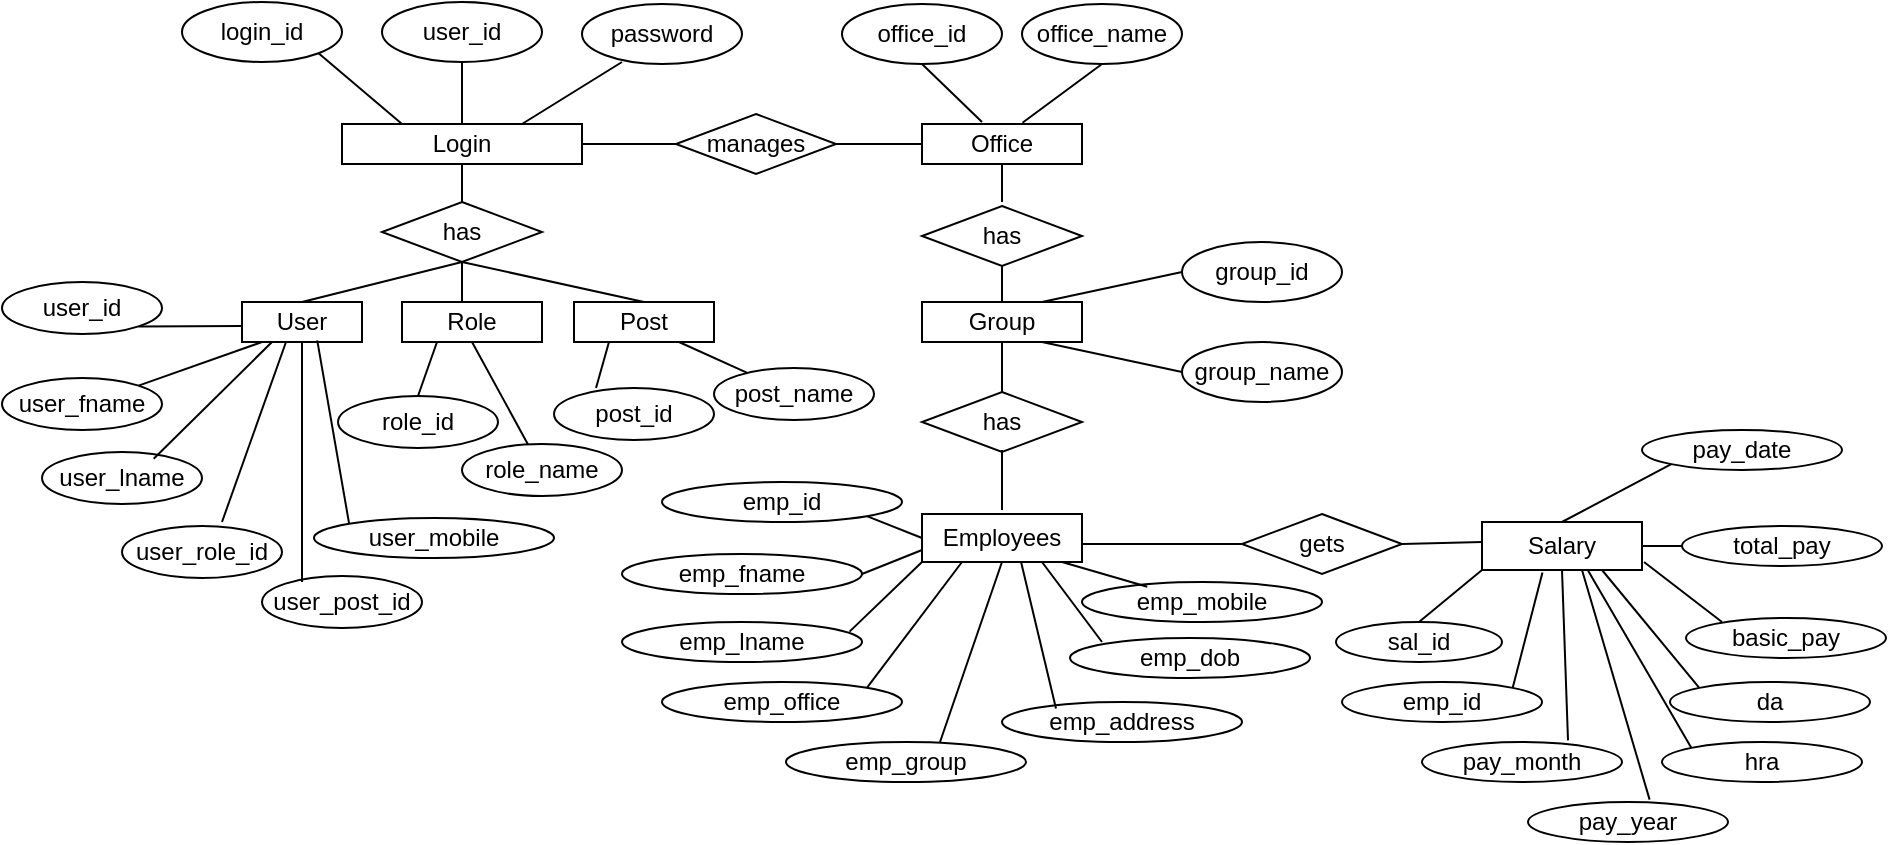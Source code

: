 <mxfile version="13.2.3" type="device"><diagram name="Page-1" id="C5RBs43oDa-KdzZeNtuy"><mxGraphModel shadow="0" math="0" pageHeight="1169" pageWidth="827" pageScale="1" page="1" fold="1" arrows="1" connect="1" tooltips="1" guides="1" gridSize="10" grid="1" dy="539" dx="1865"><root><mxCell id="WIyWlLk6GJQsqaUBKTNV-0" /><mxCell id="WIyWlLk6GJQsqaUBKTNV-1" parent="WIyWlLk6GJQsqaUBKTNV-0" /><mxCell value="User" id="AShrL4JkJGO0vSIFoNnh-0" parent="WIyWlLk6GJQsqaUBKTNV-1" vertex="1" style="rounded=0;whiteSpace=wrap;html=1;"><mxGeometry as="geometry" height="20" width="60" y="160" /></mxCell><mxCell value="Login" id="AShrL4JkJGO0vSIFoNnh-1" parent="WIyWlLk6GJQsqaUBKTNV-1" vertex="1" style="rounded=0;whiteSpace=wrap;html=1;"><mxGeometry as="geometry" height="20" width="120" y="71" x="50" /></mxCell><mxCell value="Role" id="AShrL4JkJGO0vSIFoNnh-3" parent="WIyWlLk6GJQsqaUBKTNV-1" vertex="1" style="rounded=0;whiteSpace=wrap;html=1;"><mxGeometry as="geometry" height="20" width="70" y="160" x="80" /></mxCell><mxCell value="Post" id="AShrL4JkJGO0vSIFoNnh-6" parent="WIyWlLk6GJQsqaUBKTNV-1" vertex="1" style="rounded=0;whiteSpace=wrap;html=1;"><mxGeometry as="geometry" height="20" width="70" y="160" x="166" /></mxCell><mxCell value="has" id="AShrL4JkJGO0vSIFoNnh-10" parent="WIyWlLk6GJQsqaUBKTNV-1" vertex="1" style="rhombus;whiteSpace=wrap;html=1;"><mxGeometry as="geometry" height="30" width="80" y="110" x="70" /></mxCell><mxCell value="login_id" id="AShrL4JkJGO0vSIFoNnh-11" parent="WIyWlLk6GJQsqaUBKTNV-1" vertex="1" style="ellipse;whiteSpace=wrap;html=1;"><mxGeometry as="geometry" height="30" width="80" y="10" x="-30" /></mxCell><mxCell value="user_id" id="AShrL4JkJGO0vSIFoNnh-12" parent="WIyWlLk6GJQsqaUBKTNV-1" vertex="1" style="ellipse;whiteSpace=wrap;html=1;"><mxGeometry as="geometry" height="30" width="80" y="10" x="70" /></mxCell><mxCell value="password" id="AShrL4JkJGO0vSIFoNnh-14" parent="WIyWlLk6GJQsqaUBKTNV-1" vertex="1" style="ellipse;whiteSpace=wrap;html=1;"><mxGeometry as="geometry" height="30" width="80" y="11" x="170" /></mxCell><mxCell value="" id="AShrL4JkJGO0vSIFoNnh-15" parent="WIyWlLk6GJQsqaUBKTNV-1" style="endArrow=none;html=1;entryX=0.5;entryY=1;entryDx=0;entryDy=0;exitX=0.5;exitY=0;exitDx=0;exitDy=0;" target="AShrL4JkJGO0vSIFoNnh-12" source="AShrL4JkJGO0vSIFoNnh-1" edge="1"><mxGeometry as="geometry" height="50" width="50" relative="1"><mxPoint as="sourcePoint" y="260" x="390" /><mxPoint as="targetPoint" y="210" x="440" /><Array as="points"><mxPoint y="60" x="110" /></Array></mxGeometry></mxCell><mxCell value="" id="AShrL4JkJGO0vSIFoNnh-17" parent="WIyWlLk6GJQsqaUBKTNV-1" style="endArrow=none;html=1;exitX=0.75;exitY=0;exitDx=0;exitDy=0;" source="AShrL4JkJGO0vSIFoNnh-1" edge="1"><mxGeometry as="geometry" height="50" width="50" relative="1"><mxPoint as="sourcePoint" y="74" x="186" /><mxPoint as="targetPoint" y="40" x="190" /><Array as="points" /></mxGeometry></mxCell><mxCell value="" id="AShrL4JkJGO0vSIFoNnh-21" parent="WIyWlLk6GJQsqaUBKTNV-1" style="endArrow=none;html=1;entryX=1;entryY=1;entryDx=0;entryDy=0;exitX=0.25;exitY=0;exitDx=0;exitDy=0;" target="AShrL4JkJGO0vSIFoNnh-11" source="AShrL4JkJGO0vSIFoNnh-1" edge="1"><mxGeometry as="geometry" height="50" width="50" relative="1"><mxPoint as="sourcePoint" y="81" x="34" /><mxPoint as="targetPoint" y="50" x="34" /><Array as="points" /></mxGeometry></mxCell><mxCell value="" id="AShrL4JkJGO0vSIFoNnh-22" parent="WIyWlLk6GJQsqaUBKTNV-1" style="endArrow=none;html=1;entryX=0.5;entryY=1;entryDx=0;entryDy=0;exitX=0.5;exitY=0;exitDx=0;exitDy=0;" target="AShrL4JkJGO0vSIFoNnh-1" source="AShrL4JkJGO0vSIFoNnh-10" edge="1"><mxGeometry as="geometry" height="50" width="50" relative="1"><mxPoint as="sourcePoint" y="129" x="149" /><mxPoint as="targetPoint" y="98" x="149" /><Array as="points" /></mxGeometry></mxCell><mxCell value="" id="AShrL4JkJGO0vSIFoNnh-26" parent="WIyWlLk6GJQsqaUBKTNV-1" style="endArrow=none;html=1;entryX=0.5;entryY=1;entryDx=0;entryDy=0;exitX=0.5;exitY=0;exitDx=0;exitDy=0;" target="AShrL4JkJGO0vSIFoNnh-10" source="AShrL4JkJGO0vSIFoNnh-0" edge="1"><mxGeometry as="geometry" height="50" width="50" relative="1"><mxPoint as="sourcePoint" y="260" x="360" /><mxPoint as="targetPoint" y="210" x="410" /></mxGeometry></mxCell><mxCell value="" id="AShrL4JkJGO0vSIFoNnh-28" parent="WIyWlLk6GJQsqaUBKTNV-1" style="endArrow=none;html=1;entryX=0.5;entryY=1;entryDx=0;entryDy=0;" edge="1"><mxGeometry as="geometry" height="50" width="50" relative="1"><mxPoint as="sourcePoint" y="160" x="110" /><mxPoint as="targetPoint" y="140" x="110" /></mxGeometry></mxCell><mxCell value="" id="AShrL4JkJGO0vSIFoNnh-29" parent="WIyWlLk6GJQsqaUBKTNV-1" style="endArrow=none;html=1;entryX=0.5;entryY=1;entryDx=0;entryDy=0;exitX=0.5;exitY=0;exitDx=0;exitDy=0;" target="AShrL4JkJGO0vSIFoNnh-10" source="AShrL4JkJGO0vSIFoNnh-6" edge="1"><mxGeometry as="geometry" height="50" width="50" relative="1"><mxPoint as="sourcePoint" y="260" x="360" /><mxPoint as="targetPoint" y="210" x="410" /></mxGeometry></mxCell><mxCell value="manages" id="AShrL4JkJGO0vSIFoNnh-30" parent="WIyWlLk6GJQsqaUBKTNV-1" vertex="1" style="rhombus;whiteSpace=wrap;html=1;"><mxGeometry as="geometry" height="30" width="80" y="66" x="217" /></mxCell><mxCell value="Office" id="AShrL4JkJGO0vSIFoNnh-31" parent="WIyWlLk6GJQsqaUBKTNV-1" vertex="1" style="rounded=0;whiteSpace=wrap;html=1;"><mxGeometry as="geometry" height="20" width="80" y="71" x="340" /></mxCell><mxCell value="" id="AShrL4JkJGO0vSIFoNnh-32" parent="WIyWlLk6GJQsqaUBKTNV-1" style="endArrow=none;html=1;entryX=0;entryY=0.5;entryDx=0;entryDy=0;exitX=1;exitY=0.5;exitDx=0;exitDy=0;" target="AShrL4JkJGO0vSIFoNnh-30" source="AShrL4JkJGO0vSIFoNnh-1" edge="1"><mxGeometry as="geometry" height="50" width="50" relative="1"><mxPoint as="sourcePoint" y="260" x="360" /><mxPoint as="targetPoint" y="210" x="410" /></mxGeometry></mxCell><mxCell value="" id="AShrL4JkJGO0vSIFoNnh-33" parent="WIyWlLk6GJQsqaUBKTNV-1" style="endArrow=none;html=1;exitX=1;exitY=0.5;exitDx=0;exitDy=0;entryX=0;entryY=0.5;entryDx=0;entryDy=0;" target="AShrL4JkJGO0vSIFoNnh-31" source="AShrL4JkJGO0vSIFoNnh-30" edge="1"><mxGeometry as="geometry" height="50" width="50" relative="1"><mxPoint as="sourcePoint" y="260" x="360" /><mxPoint as="targetPoint" y="210" x="410" /></mxGeometry></mxCell><mxCell value="office_id" id="AShrL4JkJGO0vSIFoNnh-34" parent="WIyWlLk6GJQsqaUBKTNV-1" vertex="1" style="ellipse;whiteSpace=wrap;html=1;"><mxGeometry as="geometry" height="30" width="80" y="11" x="300" /></mxCell><mxCell value="office_name" id="AShrL4JkJGO0vSIFoNnh-35" parent="WIyWlLk6GJQsqaUBKTNV-1" vertex="1" style="ellipse;whiteSpace=wrap;html=1;"><mxGeometry as="geometry" height="30" width="80" y="11" x="390" /></mxCell><mxCell value="" id="AShrL4JkJGO0vSIFoNnh-37" parent="WIyWlLk6GJQsqaUBKTNV-1" style="endArrow=none;html=1;entryX=0.5;entryY=1;entryDx=0;entryDy=0;" target="AShrL4JkJGO0vSIFoNnh-34" edge="1"><mxGeometry as="geometry" height="50" width="50" relative="1"><mxPoint as="sourcePoint" y="70" x="370" /><mxPoint as="targetPoint" y="210" x="410" /></mxGeometry></mxCell><mxCell value="" id="AShrL4JkJGO0vSIFoNnh-38" parent="WIyWlLk6GJQsqaUBKTNV-1" style="endArrow=none;html=1;entryX=0.5;entryY=1;entryDx=0;entryDy=0;exitX=0.628;exitY=-0.03;exitDx=0;exitDy=0;exitPerimeter=0;" target="AShrL4JkJGO0vSIFoNnh-35" source="AShrL4JkJGO0vSIFoNnh-31" edge="1"><mxGeometry as="geometry" height="50" width="50" relative="1"><mxPoint as="sourcePoint" y="260" x="360" /><mxPoint as="targetPoint" y="210" x="410" /></mxGeometry></mxCell><mxCell value="has" id="AShrL4JkJGO0vSIFoNnh-39" parent="WIyWlLk6GJQsqaUBKTNV-1" vertex="1" style="rhombus;whiteSpace=wrap;html=1;"><mxGeometry as="geometry" height="30" width="80" y="205" x="340" /></mxCell><mxCell value="Group" id="AShrL4JkJGO0vSIFoNnh-40" parent="WIyWlLk6GJQsqaUBKTNV-1" vertex="1" style="rounded=0;whiteSpace=wrap;html=1;"><mxGeometry as="geometry" height="20" width="80" y="160" x="340" /></mxCell><mxCell value="has" id="AShrL4JkJGO0vSIFoNnh-41" parent="WIyWlLk6GJQsqaUBKTNV-1" vertex="1" style="rhombus;whiteSpace=wrap;html=1;"><mxGeometry as="geometry" height="30" width="80" y="112" x="340" /></mxCell><mxCell value="" id="AShrL4JkJGO0vSIFoNnh-42" parent="WIyWlLk6GJQsqaUBKTNV-1" style="endArrow=none;html=1;entryX=0.5;entryY=1;entryDx=0;entryDy=0;" target="AShrL4JkJGO0vSIFoNnh-31" edge="1"><mxGeometry as="geometry" height="50" width="50" relative="1"><mxPoint as="sourcePoint" y="110" x="380" /><mxPoint as="targetPoint" y="210" x="410" /></mxGeometry></mxCell><mxCell value="" id="AShrL4JkJGO0vSIFoNnh-43" parent="WIyWlLk6GJQsqaUBKTNV-1" style="endArrow=none;html=1;entryX=0.5;entryY=1;entryDx=0;entryDy=0;" target="AShrL4JkJGO0vSIFoNnh-41" edge="1"><mxGeometry as="geometry" height="50" width="50" relative="1"><mxPoint as="sourcePoint" y="160" x="380" /><mxPoint as="targetPoint" y="210" x="410" /></mxGeometry></mxCell><mxCell value="" id="AShrL4JkJGO0vSIFoNnh-44" parent="WIyWlLk6GJQsqaUBKTNV-1" style="endArrow=none;html=1;entryX=0.5;entryY=1;entryDx=0;entryDy=0;exitX=0.5;exitY=0;exitDx=0;exitDy=0;" target="AShrL4JkJGO0vSIFoNnh-40" source="AShrL4JkJGO0vSIFoNnh-39" edge="1"><mxGeometry as="geometry" height="50" width="50" relative="1"><mxPoint as="sourcePoint" y="260" x="360" /><mxPoint as="targetPoint" y="210" x="410" /></mxGeometry></mxCell><mxCell value="Employees" id="AShrL4JkJGO0vSIFoNnh-45" parent="WIyWlLk6GJQsqaUBKTNV-1" vertex="1" style="rounded=0;whiteSpace=wrap;html=1;"><mxGeometry as="geometry" height="24" width="80" y="266" x="340" /></mxCell><mxCell value="" id="AShrL4JkJGO0vSIFoNnh-47" parent="WIyWlLk6GJQsqaUBKTNV-1" style="endArrow=none;html=1;exitX=0.5;exitY=0;exitDx=0;exitDy=0;" edge="1"><mxGeometry as="geometry" height="50" width="50" relative="1"><mxPoint as="sourcePoint" y="264" x="380" /><mxPoint as="targetPoint" y="234" x="380" /></mxGeometry></mxCell><mxCell value="group_id" id="AShrL4JkJGO0vSIFoNnh-48" parent="WIyWlLk6GJQsqaUBKTNV-1" vertex="1" style="ellipse;whiteSpace=wrap;html=1;"><mxGeometry as="geometry" height="30" width="80" y="130" x="470" /></mxCell><mxCell value="group_name" id="AShrL4JkJGO0vSIFoNnh-49" parent="WIyWlLk6GJQsqaUBKTNV-1" vertex="1" style="ellipse;whiteSpace=wrap;html=1;"><mxGeometry as="geometry" height="30" width="80" y="180" x="470" /></mxCell><mxCell value="" id="AShrL4JkJGO0vSIFoNnh-51" parent="WIyWlLk6GJQsqaUBKTNV-1" style="endArrow=none;html=1;entryX=0;entryY=0.5;entryDx=0;entryDy=0;exitX=0.75;exitY=0;exitDx=0;exitDy=0;" target="AShrL4JkJGO0vSIFoNnh-48" source="AShrL4JkJGO0vSIFoNnh-40" edge="1"><mxGeometry as="geometry" height="50" width="50" relative="1"><mxPoint as="sourcePoint" y="170" x="420" /><mxPoint as="targetPoint" y="210" x="410" /></mxGeometry></mxCell><mxCell value="" id="AShrL4JkJGO0vSIFoNnh-53" parent="WIyWlLk6GJQsqaUBKTNV-1" style="endArrow=none;html=1;entryX=0;entryY=0.5;entryDx=0;entryDy=0;exitX=0.75;exitY=1;exitDx=0;exitDy=0;" target="AShrL4JkJGO0vSIFoNnh-49" source="AShrL4JkJGO0vSIFoNnh-40" edge="1"><mxGeometry as="geometry" height="50" width="50" relative="1"><mxPoint as="sourcePoint" y="260" x="360" /><mxPoint as="targetPoint" y="210" x="410" /></mxGeometry></mxCell><mxCell value="emp_id" id="AShrL4JkJGO0vSIFoNnh-54" parent="WIyWlLk6GJQsqaUBKTNV-1" vertex="1" style="ellipse;whiteSpace=wrap;html=1;"><mxGeometry as="geometry" height="20" width="120" y="250" x="210" /></mxCell><mxCell value="emp_fname" id="AShrL4JkJGO0vSIFoNnh-55" parent="WIyWlLk6GJQsqaUBKTNV-1" vertex="1" style="ellipse;whiteSpace=wrap;html=1;"><mxGeometry as="geometry" height="20" width="120" y="286" x="190" /></mxCell><mxCell value="emp_lname" id="AShrL4JkJGO0vSIFoNnh-58" parent="WIyWlLk6GJQsqaUBKTNV-1" vertex="1" style="ellipse;whiteSpace=wrap;html=1;"><mxGeometry as="geometry" height="20" width="120" y="320" x="190" /></mxCell><mxCell value="emp_office" id="AShrL4JkJGO0vSIFoNnh-59" parent="WIyWlLk6GJQsqaUBKTNV-1" vertex="1" style="ellipse;whiteSpace=wrap;html=1;"><mxGeometry as="geometry" height="20" width="120" y="350" x="210" /></mxCell><mxCell value="emp_group" id="AShrL4JkJGO0vSIFoNnh-60" parent="WIyWlLk6GJQsqaUBKTNV-1" vertex="1" style="ellipse;whiteSpace=wrap;html=1;"><mxGeometry as="geometry" height="20" width="120" y="380" x="272" /></mxCell><mxCell value="emp_address" id="AShrL4JkJGO0vSIFoNnh-61" parent="WIyWlLk6GJQsqaUBKTNV-1" vertex="1" style="ellipse;whiteSpace=wrap;html=1;"><mxGeometry as="geometry" height="20" width="120" y="360" x="380" /></mxCell><mxCell value="emp_dob" id="AShrL4JkJGO0vSIFoNnh-62" parent="WIyWlLk6GJQsqaUBKTNV-1" vertex="1" style="ellipse;whiteSpace=wrap;html=1;"><mxGeometry as="geometry" height="20" width="120" y="328" x="414" /></mxCell><mxCell value="emp_mobile" id="AShrL4JkJGO0vSIFoNnh-63" parent="WIyWlLk6GJQsqaUBKTNV-1" vertex="1" style="ellipse;whiteSpace=wrap;html=1;"><mxGeometry as="geometry" height="20" width="120" y="300" x="420" /></mxCell><mxCell value="" id="AShrL4JkJGO0vSIFoNnh-68" parent="WIyWlLk6GJQsqaUBKTNV-1" style="endArrow=none;html=1;exitX=1;exitY=1;exitDx=0;exitDy=0;entryX=0;entryY=0.5;entryDx=0;entryDy=0;" target="AShrL4JkJGO0vSIFoNnh-45" source="AShrL4JkJGO0vSIFoNnh-54" edge="1"><mxGeometry as="geometry" height="50" width="50" relative="1"><mxPoint as="sourcePoint" y="260" x="360" /><mxPoint as="targetPoint" y="210" x="410" /></mxGeometry></mxCell><mxCell value="" id="AShrL4JkJGO0vSIFoNnh-69" parent="WIyWlLk6GJQsqaUBKTNV-1" style="endArrow=none;html=1;exitX=1;exitY=0.5;exitDx=0;exitDy=0;entryX=0;entryY=0.75;entryDx=0;entryDy=0;" target="AShrL4JkJGO0vSIFoNnh-45" source="AShrL4JkJGO0vSIFoNnh-55" edge="1"><mxGeometry as="geometry" height="50" width="50" relative="1"><mxPoint as="sourcePoint" y="260" x="360" /><mxPoint as="targetPoint" y="210" x="410" /></mxGeometry></mxCell><mxCell value="" id="AShrL4JkJGO0vSIFoNnh-70" parent="WIyWlLk6GJQsqaUBKTNV-1" style="endArrow=none;html=1;exitX=0.948;exitY=0.24;exitDx=0;exitDy=0;exitPerimeter=0;" source="AShrL4JkJGO0vSIFoNnh-58" edge="1"><mxGeometry as="geometry" height="50" width="50" relative="1"><mxPoint as="sourcePoint" y="260" x="360" /><mxPoint as="targetPoint" y="290" x="340" /></mxGeometry></mxCell><mxCell value="" id="AShrL4JkJGO0vSIFoNnh-71" parent="WIyWlLk6GJQsqaUBKTNV-1" style="endArrow=none;html=1;exitX=1;exitY=0;exitDx=0;exitDy=0;entryX=0.25;entryY=1;entryDx=0;entryDy=0;" target="AShrL4JkJGO0vSIFoNnh-45" source="AShrL4JkJGO0vSIFoNnh-59" edge="1"><mxGeometry as="geometry" height="50" width="50" relative="1"><mxPoint as="sourcePoint" y="260" x="360" /><mxPoint as="targetPoint" y="210" x="410" /></mxGeometry></mxCell><mxCell value="" id="AShrL4JkJGO0vSIFoNnh-72" parent="WIyWlLk6GJQsqaUBKTNV-1" style="endArrow=none;html=1;" edge="1"><mxGeometry as="geometry" height="50" width="50" relative="1"><mxPoint as="sourcePoint" y="380" x="349" /><mxPoint as="targetPoint" y="290" x="380" /></mxGeometry></mxCell><mxCell value="" id="AShrL4JkJGO0vSIFoNnh-73" parent="WIyWlLk6GJQsqaUBKTNV-1" style="endArrow=none;html=1;exitX=0.225;exitY=0.16;exitDx=0;exitDy=0;exitPerimeter=0;entryX=0.618;entryY=0.983;entryDx=0;entryDy=0;entryPerimeter=0;" target="AShrL4JkJGO0vSIFoNnh-45" source="AShrL4JkJGO0vSIFoNnh-61" edge="1"><mxGeometry as="geometry" height="50" width="50" relative="1"><mxPoint as="sourcePoint" y="260" x="360" /><mxPoint as="targetPoint" y="210" x="410" /></mxGeometry></mxCell><mxCell value="" id="AShrL4JkJGO0vSIFoNnh-74" parent="WIyWlLk6GJQsqaUBKTNV-1" style="endArrow=none;html=1;" edge="1"><mxGeometry as="geometry" height="50" width="50" relative="1"><mxPoint as="sourcePoint" y="330" x="430" /><mxPoint as="targetPoint" y="290" x="400" /></mxGeometry></mxCell><mxCell value="" id="AShrL4JkJGO0vSIFoNnh-76" parent="WIyWlLk6GJQsqaUBKTNV-1" style="endArrow=none;html=1;entryX=0.272;entryY=0.12;entryDx=0;entryDy=0;entryPerimeter=0;" target="AShrL4JkJGO0vSIFoNnh-63" edge="1"><mxGeometry as="geometry" height="50" width="50" relative="1"><mxPoint as="sourcePoint" y="290" x="410" /><mxPoint as="targetPoint" y="210" x="410" /></mxGeometry></mxCell><mxCell value="gets" id="AShrL4JkJGO0vSIFoNnh-77" parent="WIyWlLk6GJQsqaUBKTNV-1" vertex="1" style="rhombus;whiteSpace=wrap;html=1;"><mxGeometry as="geometry" height="30" width="80" y="266" x="500" /></mxCell><mxCell value="Salary" id="AShrL4JkJGO0vSIFoNnh-78" parent="WIyWlLk6GJQsqaUBKTNV-1" vertex="1" style="rounded=0;whiteSpace=wrap;html=1;"><mxGeometry as="geometry" height="24" width="80" y="270" x="620" /></mxCell><mxCell value="" id="AShrL4JkJGO0vSIFoNnh-79" parent="WIyWlLk6GJQsqaUBKTNV-1" style="endArrow=none;html=1;entryX=0;entryY=0.5;entryDx=0;entryDy=0;" target="AShrL4JkJGO0vSIFoNnh-77" edge="1"><mxGeometry as="geometry" height="50" width="50" relative="1"><mxPoint as="sourcePoint" y="281" x="420" /><mxPoint as="targetPoint" y="210" x="410" /></mxGeometry></mxCell><mxCell value="" id="AShrL4JkJGO0vSIFoNnh-80" parent="WIyWlLk6GJQsqaUBKTNV-1" style="endArrow=none;html=1;exitX=1;exitY=0.5;exitDx=0;exitDy=0;" source="AShrL4JkJGO0vSIFoNnh-77" edge="1"><mxGeometry as="geometry" height="50" width="50" relative="1"><mxPoint as="sourcePoint" y="260" x="360" /><mxPoint as="targetPoint" y="280" x="620" /></mxGeometry></mxCell><mxCell value="emp_id" id="AShrL4JkJGO0vSIFoNnh-81" parent="WIyWlLk6GJQsqaUBKTNV-1" vertex="1" style="ellipse;whiteSpace=wrap;html=1;"><mxGeometry as="geometry" height="20" width="100" y="350" x="550" /></mxCell><mxCell value="pay_month" id="AShrL4JkJGO0vSIFoNnh-83" parent="WIyWlLk6GJQsqaUBKTNV-1" vertex="1" style="ellipse;whiteSpace=wrap;html=1;"><mxGeometry as="geometry" height="20" width="100" y="380" x="590" /></mxCell><mxCell value="pay_year" id="AShrL4JkJGO0vSIFoNnh-85" parent="WIyWlLk6GJQsqaUBKTNV-1" vertex="1" style="ellipse;whiteSpace=wrap;html=1;"><mxGeometry as="geometry" height="20" width="100" y="410" x="643" /></mxCell><mxCell value="sal_id" id="AShrL4JkJGO0vSIFoNnh-82" parent="WIyWlLk6GJQsqaUBKTNV-1" vertex="1" style="ellipse;whiteSpace=wrap;html=1;"><mxGeometry as="geometry" height="20" width="83" y="320" x="547" /></mxCell><mxCell value="basic_pay" id="AShrL4JkJGO0vSIFoNnh-87" parent="WIyWlLk6GJQsqaUBKTNV-1" vertex="1" style="ellipse;whiteSpace=wrap;html=1;"><mxGeometry as="geometry" height="20" width="100" y="318" x="722" /></mxCell><mxCell value="da" id="AShrL4JkJGO0vSIFoNnh-88" parent="WIyWlLk6GJQsqaUBKTNV-1" vertex="1" style="ellipse;whiteSpace=wrap;html=1;"><mxGeometry as="geometry" height="20" width="100" y="350" x="714" /></mxCell><mxCell value="hra" id="AShrL4JkJGO0vSIFoNnh-90" parent="WIyWlLk6GJQsqaUBKTNV-1" vertex="1" style="ellipse;whiteSpace=wrap;html=1;"><mxGeometry as="geometry" height="20" width="100" y="380" x="710" /></mxCell><mxCell value="total_pay" id="AShrL4JkJGO0vSIFoNnh-92" parent="WIyWlLk6GJQsqaUBKTNV-1" vertex="1" style="ellipse;whiteSpace=wrap;html=1;"><mxGeometry as="geometry" height="20" width="100" y="272" x="720" /></mxCell><mxCell value="pay_date" id="AShrL4JkJGO0vSIFoNnh-93" parent="WIyWlLk6GJQsqaUBKTNV-1" vertex="1" style="ellipse;whiteSpace=wrap;html=1;"><mxGeometry as="geometry" height="20" width="100" y="224" x="700" /></mxCell><mxCell value="" id="AShrL4JkJGO0vSIFoNnh-94" parent="WIyWlLk6GJQsqaUBKTNV-1" style="endArrow=none;html=1;exitX=0;exitY=1;exitDx=0;exitDy=0;entryX=0.5;entryY=0;entryDx=0;entryDy=0;" target="AShrL4JkJGO0vSIFoNnh-78" source="AShrL4JkJGO0vSIFoNnh-93" edge="1"><mxGeometry as="geometry" height="50" width="50" relative="1"><mxPoint as="sourcePoint" y="270" x="360" /><mxPoint as="targetPoint" y="220" x="410" /></mxGeometry></mxCell><mxCell value="" id="AShrL4JkJGO0vSIFoNnh-95" parent="WIyWlLk6GJQsqaUBKTNV-1" style="endArrow=none;html=1;entryX=0;entryY=0.5;entryDx=0;entryDy=0;" target="AShrL4JkJGO0vSIFoNnh-92" edge="1"><mxGeometry as="geometry" height="50" width="50" relative="1"><mxPoint as="sourcePoint" y="282" x="700" /><mxPoint as="targetPoint" y="220" x="410" /><Array as="points" /></mxGeometry></mxCell><mxCell value="" id="AShrL4JkJGO0vSIFoNnh-96" parent="WIyWlLk6GJQsqaUBKTNV-1" style="endArrow=none;html=1;" edge="1"><mxGeometry as="geometry" height="50" width="50" relative="1"><mxPoint as="sourcePoint" y="320" x="740" /><mxPoint as="targetPoint" y="290" x="701" /></mxGeometry></mxCell><mxCell value="" id="AShrL4JkJGO0vSIFoNnh-97" parent="WIyWlLk6GJQsqaUBKTNV-1" style="endArrow=none;html=1;entryX=0;entryY=0;entryDx=0;entryDy=0;exitX=0.75;exitY=1;exitDx=0;exitDy=0;" target="AShrL4JkJGO0vSIFoNnh-88" source="AShrL4JkJGO0vSIFoNnh-78" edge="1"><mxGeometry as="geometry" height="50" width="50" relative="1"><mxPoint as="sourcePoint" y="270" x="360" /><mxPoint as="targetPoint" y="220" x="410" /></mxGeometry></mxCell><mxCell value="" id="AShrL4JkJGO0vSIFoNnh-98" parent="WIyWlLk6GJQsqaUBKTNV-1" style="endArrow=none;html=1;exitX=0;exitY=0;exitDx=0;exitDy=0;entryX=0.658;entryY=0.983;entryDx=0;entryDy=0;entryPerimeter=0;" target="AShrL4JkJGO0vSIFoNnh-78" source="AShrL4JkJGO0vSIFoNnh-90" edge="1"><mxGeometry as="geometry" height="50" width="50" relative="1"><mxPoint as="sourcePoint" y="270" x="360" /><mxPoint as="targetPoint" y="220" x="410" /></mxGeometry></mxCell><mxCell value="" id="AShrL4JkJGO0vSIFoNnh-99" parent="WIyWlLk6GJQsqaUBKTNV-1" style="endArrow=none;html=1;exitX=0.608;exitY=-0.06;exitDx=0;exitDy=0;exitPerimeter=0;" source="AShrL4JkJGO0vSIFoNnh-85" edge="1"><mxGeometry as="geometry" height="50" width="50" relative="1"><mxPoint as="sourcePoint" y="409" x="710" /><mxPoint as="targetPoint" y="294" x="670" /></mxGeometry></mxCell><mxCell value="" id="AShrL4JkJGO0vSIFoNnh-100" parent="WIyWlLk6GJQsqaUBKTNV-1" style="endArrow=none;html=1;exitX=0.73;exitY=-0.04;exitDx=0;exitDy=0;exitPerimeter=0;" source="AShrL4JkJGO0vSIFoNnh-83" edge="1"><mxGeometry as="geometry" height="50" width="50" relative="1"><mxPoint as="sourcePoint" y="270" x="360" /><mxPoint as="targetPoint" y="294" x="660" /></mxGeometry></mxCell><mxCell value="" id="AShrL4JkJGO0vSIFoNnh-101" parent="WIyWlLk6GJQsqaUBKTNV-1" style="endArrow=none;html=1;entryX=0;entryY=1;entryDx=0;entryDy=0;exitX=0.5;exitY=0;exitDx=0;exitDy=0;" target="AShrL4JkJGO0vSIFoNnh-78" source="AShrL4JkJGO0vSIFoNnh-82" edge="1"><mxGeometry as="geometry" height="50" width="50" relative="1"><mxPoint as="sourcePoint" y="270" x="360" /><mxPoint as="targetPoint" y="220" x="410" /></mxGeometry></mxCell><mxCell value="" id="AShrL4JkJGO0vSIFoNnh-102" parent="WIyWlLk6GJQsqaUBKTNV-1" style="endArrow=none;html=1;entryX=0.378;entryY=1.05;entryDx=0;entryDy=0;entryPerimeter=0;exitX=1;exitY=0;exitDx=0;exitDy=0;" target="AShrL4JkJGO0vSIFoNnh-78" source="AShrL4JkJGO0vSIFoNnh-81" edge="1"><mxGeometry as="geometry" height="50" width="50" relative="1"><mxPoint as="sourcePoint" y="270" x="360" /><mxPoint as="targetPoint" y="220" x="410" /></mxGeometry></mxCell><mxCell value="user_fname" id="AShrL4JkJGO0vSIFoNnh-103" parent="WIyWlLk6GJQsqaUBKTNV-1" vertex="1" style="ellipse;whiteSpace=wrap;html=1;"><mxGeometry as="geometry" height="26" width="80" y="198" x="-120" /></mxCell><mxCell value="user_lname" id="AShrL4JkJGO0vSIFoNnh-106" parent="WIyWlLk6GJQsqaUBKTNV-1" vertex="1" style="ellipse;whiteSpace=wrap;html=1;"><mxGeometry as="geometry" height="26" width="80" y="235" x="-100" /></mxCell><mxCell value="user_post_id" id="AShrL4JkJGO0vSIFoNnh-108" parent="WIyWlLk6GJQsqaUBKTNV-1" vertex="1" style="ellipse;whiteSpace=wrap;html=1;"><mxGeometry as="geometry" height="26" width="80" y="297" x="10" /></mxCell><mxCell value="user_id" id="AShrL4JkJGO0vSIFoNnh-104" parent="WIyWlLk6GJQsqaUBKTNV-1" vertex="1" style="ellipse;whiteSpace=wrap;html=1;"><mxGeometry as="geometry" height="26" width="80" y="150" x="-120" /></mxCell><mxCell value="post_id" id="AShrL4JkJGO0vSIFoNnh-110" parent="WIyWlLk6GJQsqaUBKTNV-1" vertex="1" style="ellipse;whiteSpace=wrap;html=1;"><mxGeometry as="geometry" height="26" width="80" y="203" x="156" /></mxCell><mxCell value="post_name" id="AShrL4JkJGO0vSIFoNnh-117" parent="WIyWlLk6GJQsqaUBKTNV-1" vertex="1" style="ellipse;whiteSpace=wrap;html=1;"><mxGeometry as="geometry" height="26" width="80" y="193" x="236" /></mxCell><mxCell value="role_name" id="AShrL4JkJGO0vSIFoNnh-114" parent="WIyWlLk6GJQsqaUBKTNV-1" vertex="1" style="ellipse;whiteSpace=wrap;html=1;"><mxGeometry as="geometry" height="26" width="80" y="231" x="110" /></mxCell><mxCell value="user_role_id" id="AShrL4JkJGO0vSIFoNnh-113" parent="WIyWlLk6GJQsqaUBKTNV-1" vertex="1" style="ellipse;whiteSpace=wrap;html=1;"><mxGeometry as="geometry" height="26" width="80" y="272" x="-60" /></mxCell><mxCell value="role_id" id="AShrL4JkJGO0vSIFoNnh-116" parent="WIyWlLk6GJQsqaUBKTNV-1" vertex="1" style="ellipse;whiteSpace=wrap;html=1;"><mxGeometry as="geometry" height="26" width="80" y="207" x="48" /></mxCell><mxCell value="" id="AShrL4JkJGO0vSIFoNnh-119" parent="WIyWlLk6GJQsqaUBKTNV-1" style="endArrow=none;html=1;exitX=1;exitY=1;exitDx=0;exitDy=0;" source="AShrL4JkJGO0vSIFoNnh-104" edge="1"><mxGeometry as="geometry" height="50" width="50" relative="1"><mxPoint as="sourcePoint" y="270" x="360" /><mxPoint as="targetPoint" y="172" /></mxGeometry></mxCell><mxCell value="" id="AShrL4JkJGO0vSIFoNnh-121" parent="WIyWlLk6GJQsqaUBKTNV-1" style="endArrow=none;html=1;exitX=1;exitY=0;exitDx=0;exitDy=0;" source="AShrL4JkJGO0vSIFoNnh-103" edge="1"><mxGeometry as="geometry" height="50" width="50" relative="1"><mxPoint as="sourcePoint" y="162.192" x="-11.716" /><mxPoint as="targetPoint" y="180" x="10" /></mxGeometry></mxCell><mxCell value="" id="AShrL4JkJGO0vSIFoNnh-122" parent="WIyWlLk6GJQsqaUBKTNV-1" style="endArrow=none;html=1;exitX=0.698;exitY=0.131;exitDx=0;exitDy=0;entryX=0.25;entryY=1;entryDx=0;entryDy=0;exitPerimeter=0;" target="AShrL4JkJGO0vSIFoNnh-0" source="AShrL4JkJGO0vSIFoNnh-106" edge="1"><mxGeometry as="geometry" height="50" width="50" relative="1"><mxPoint as="sourcePoint" y="221" x="-30" /><mxPoint as="targetPoint" y="190" x="25" /></mxGeometry></mxCell><mxCell value="" id="AShrL4JkJGO0vSIFoNnh-123" parent="WIyWlLk6GJQsqaUBKTNV-1" style="endArrow=none;html=1;" edge="1"><mxGeometry as="geometry" height="50" width="50" relative="1"><mxPoint as="sourcePoint" y="270" x="-10" /><mxPoint as="targetPoint" y="180" x="22" /></mxGeometry></mxCell><mxCell value="" id="AShrL4JkJGO0vSIFoNnh-124" parent="WIyWlLk6GJQsqaUBKTNV-1" style="endArrow=none;html=1;exitX=0.25;exitY=0.115;exitDx=0;exitDy=0;exitPerimeter=0;" source="AShrL4JkJGO0vSIFoNnh-108" edge="1"><mxGeometry as="geometry" height="50" width="50" relative="1"><mxPoint as="sourcePoint" y="280" x="41" /><mxPoint as="targetPoint" y="180" x="30" /></mxGeometry></mxCell><mxCell value="" id="AShrL4JkJGO0vSIFoNnh-126" parent="WIyWlLk6GJQsqaUBKTNV-1" style="endArrow=none;html=1;exitX=0.5;exitY=0;exitDx=0;exitDy=0;entryX=0.25;entryY=1;entryDx=0;entryDy=0;" target="AShrL4JkJGO0vSIFoNnh-3" source="AShrL4JkJGO0vSIFoNnh-116" edge="1"><mxGeometry as="geometry" height="50" width="50" relative="1"><mxPoint as="sourcePoint" y="251" /><mxPoint as="targetPoint" y="220" x="55" /></mxGeometry></mxCell><mxCell value="" id="AShrL4JkJGO0vSIFoNnh-127" parent="WIyWlLk6GJQsqaUBKTNV-1" style="endArrow=none;html=1;entryX=0.5;entryY=1;entryDx=0;entryDy=0;" target="AShrL4JkJGO0vSIFoNnh-3" source="AShrL4JkJGO0vSIFoNnh-114" edge="1"><mxGeometry as="geometry" height="50" width="50" relative="1"><mxPoint as="sourcePoint" y="261" x="10" /><mxPoint as="targetPoint" y="230" x="65" /></mxGeometry></mxCell><mxCell value="" id="AShrL4JkJGO0vSIFoNnh-128" parent="WIyWlLk6GJQsqaUBKTNV-1" style="endArrow=none;html=1;entryX=0.25;entryY=1;entryDx=0;entryDy=0;" target="AShrL4JkJGO0vSIFoNnh-6" edge="1"><mxGeometry as="geometry" height="50" width="50" relative="1"><mxPoint as="sourcePoint" y="203" x="177" /><mxPoint as="targetPoint" y="190" x="125" /></mxGeometry></mxCell><mxCell value="" id="AShrL4JkJGO0vSIFoNnh-129" parent="WIyWlLk6GJQsqaUBKTNV-1" style="endArrow=none;html=1;entryX=0.75;entryY=1;entryDx=0;entryDy=0;" target="AShrL4JkJGO0vSIFoNnh-6" source="AShrL4JkJGO0vSIFoNnh-117" edge="1"><mxGeometry as="geometry" height="50" width="50" relative="1"><mxPoint as="sourcePoint" y="251.038" x="146.962" /><mxPoint as="targetPoint" y="200" x="135" /></mxGeometry></mxCell><mxCell value="user_mobile" id="IqJs7FUPJvQf0KWGjrBw-0" parent="WIyWlLk6GJQsqaUBKTNV-1" vertex="1" style="ellipse;whiteSpace=wrap;html=1;"><mxGeometry as="geometry" height="20" width="120" y="268" x="36" /></mxCell><mxCell value="" id="IqJs7FUPJvQf0KWGjrBw-1" parent="WIyWlLk6GJQsqaUBKTNV-1" style="endArrow=none;html=1;entryX=0.627;entryY=0.96;entryDx=0;entryDy=0;entryPerimeter=0;exitX=0;exitY=0;exitDx=0;exitDy=0;" target="AShrL4JkJGO0vSIFoNnh-0" source="IqJs7FUPJvQf0KWGjrBw-0" edge="1"><mxGeometry as="geometry" height="50" width="50" relative="1"><mxPoint as="sourcePoint" y="309.99" x="40" /><mxPoint as="targetPoint" y="190" x="40" /></mxGeometry></mxCell></root></mxGraphModel></diagram></mxfile>